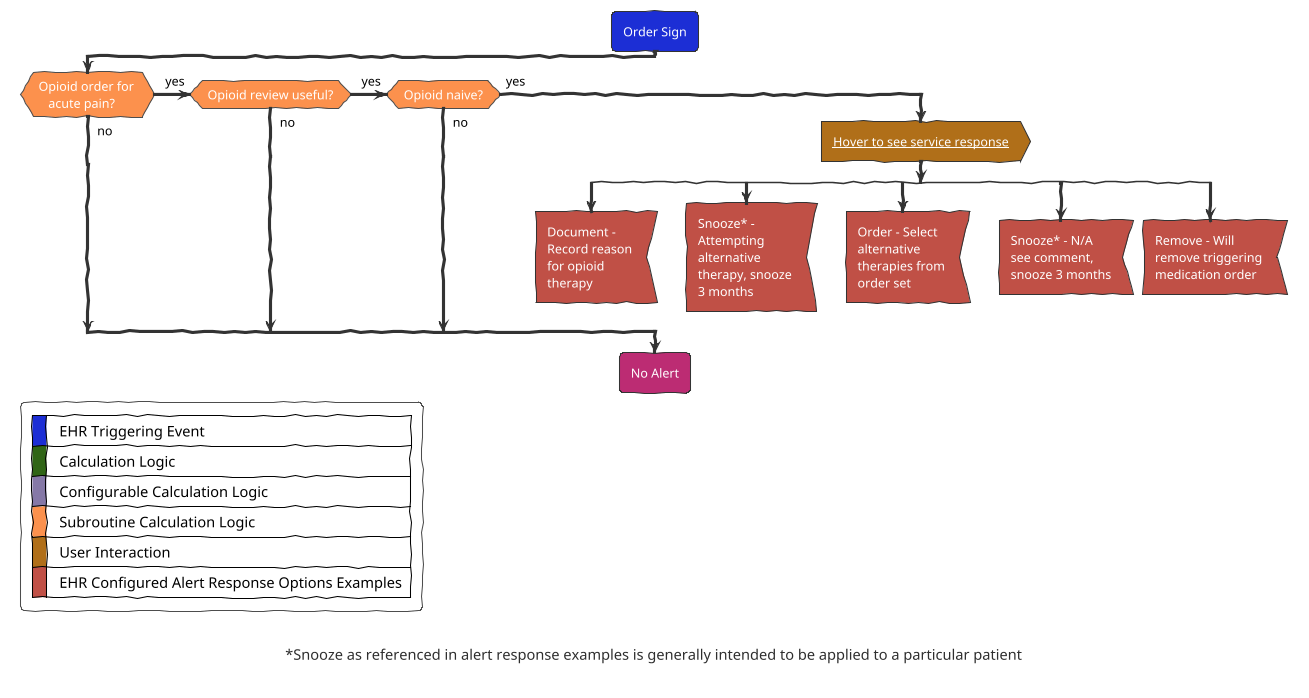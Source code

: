 @startuml Recommendation #1 Flow Diagram
!theme sketchy-outline
skinparam hyperlinkColor white
<style>
activityDiagram {
 FontColor white
 arrow {
  FontColor: Black
 }
 legend {
  FontColor: Black
 }
 diamond {
  BackgroundColor #fc914d
 }
}
</style>
#1C2ED5:Order Sign; 
if (Opioid order for 
   acute pain?) then (no)
(yes) elseif (Opioid review useful?) then (no)
(yes) elseif (Opioid naive?) then (no)
else (yes) 
#b06f19:[[{**SUMMARY**: Consider Nonopioid Treatment Options for Acute Pain\n\n**DETAILS**:\nFor many types of acute pain, clinicians should maximize the use of nonpharmacologic (for example, physical therapy)\nand nonopioid pharmacologic therapies (for example, NSAIDs), as appropriate for the specific condition and patient and \nonly consider opioid therapy for acute pain if benefits are anticipated to outweigh risks to the patient. Before prescribing \nopioid therapy for acute pain, clinicians should discuss with patients the realistic benefits and known risks of opioid therapy.\n\nRecommendation 1 of the 2022 CDC Clinical Practice Guideline provides nonopioid therapy options for common acute pain \nconditions. \n\nNonopioid Pharmacological Therapy\n* Back pain (low back, acute)\n* Dental pain (acute)\n* Dental pain (surgical)\n* Kidney stone pain (acute)\n* Migraine pain (episodic)\n* Musculoskeletal pain\n* Postpartum pain\n\nNonpharmacologic Treatments\n* Back pain (low back, acute)\n* Migraine pain (episodic)\n* Musculoskeletal pain\n* Postoperative pain} Hover to see service response]];<<output>>
split
#c05046:Document - 
Record reason 
for opioid 
therapy;<<input>>
kill
split again
#c05046:Snooze* - 
Attempting 
alternative 
therapy, snooze 
3 months;<<input>>
kill
split again
#c05046:Order - Select 
alternative 
therapies from 
order set;<<input>>
kill
split again
#c05046:Snooze* - N/A 
see comment, 
snooze 3 months;<<input>>
kill
split again
#c05046:Remove - Will 
remove triggering 
medication order;<<input>>
kill
end split
caption ~*Snooze as referenced in alert response examples is generally intended to be applied to a particular patient
endif
#BC2C73:No Alert;
legend left
|<#1C2ED5>|  EHR Triggering Event |
|<#306516>|  Calculation Logic |
|<#8578A7>|  Configurable Calculation Logic |
|<#fc914d>|  Subroutine Calculation Logic |
|<#b06f19>|  User Interaction |
|<#c05046>|  EHR Configured Alert Response Options Examples |
endlegend
@enduml